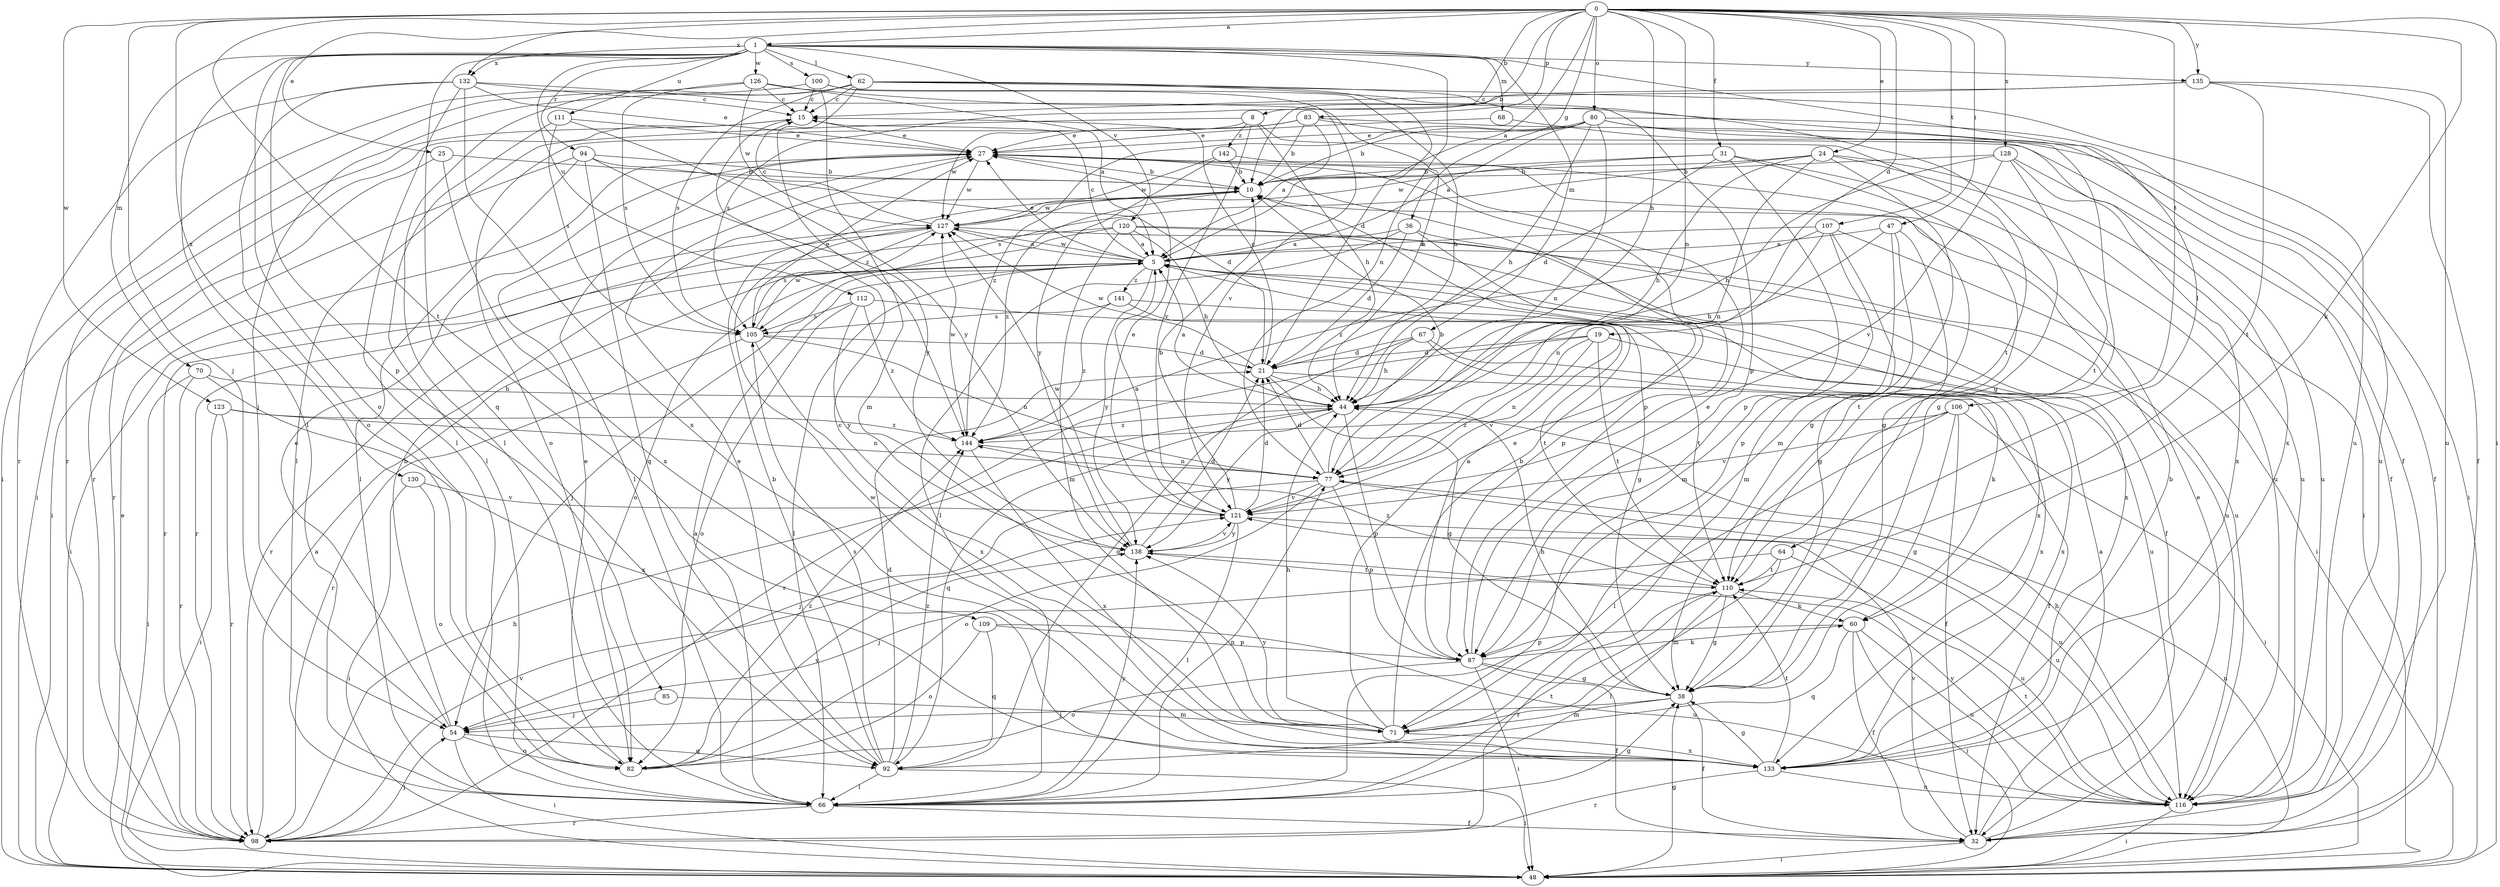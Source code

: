 strict digraph  {
0;
1;
5;
8;
10;
15;
19;
21;
24;
25;
27;
31;
32;
36;
38;
44;
47;
48;
54;
60;
62;
64;
66;
67;
68;
70;
71;
77;
80;
82;
83;
85;
87;
92;
94;
98;
100;
105;
106;
107;
109;
110;
111;
112;
116;
120;
121;
123;
126;
127;
128;
130;
132;
133;
135;
138;
141;
142;
144;
0 -> 1  [label=a];
0 -> 5  [label=a];
0 -> 8  [label=b];
0 -> 10  [label=b];
0 -> 19  [label=d];
0 -> 24  [label=e];
0 -> 25  [label=e];
0 -> 31  [label=f];
0 -> 36  [label=g];
0 -> 44  [label=h];
0 -> 47  [label=i];
0 -> 48  [label=i];
0 -> 54  [label=j];
0 -> 60  [label=k];
0 -> 77  [label=n];
0 -> 80  [label=o];
0 -> 83  [label=p];
0 -> 106  [label=t];
0 -> 107  [label=t];
0 -> 109  [label=t];
0 -> 123  [label=w];
0 -> 128  [label=x];
0 -> 130  [label=x];
0 -> 132  [label=x];
0 -> 135  [label=y];
1 -> 62  [label=l];
1 -> 64  [label=l];
1 -> 66  [label=l];
1 -> 67  [label=m];
1 -> 68  [label=m];
1 -> 70  [label=m];
1 -> 77  [label=n];
1 -> 82  [label=o];
1 -> 85  [label=p];
1 -> 92  [label=q];
1 -> 94  [label=r];
1 -> 100  [label=s];
1 -> 111  [label=u];
1 -> 112  [label=u];
1 -> 120  [label=v];
1 -> 126  [label=w];
1 -> 132  [label=x];
1 -> 135  [label=y];
5 -> 15  [label=c];
5 -> 27  [label=e];
5 -> 38  [label=g];
5 -> 54  [label=j];
5 -> 66  [label=l];
5 -> 98  [label=r];
5 -> 127  [label=w];
5 -> 133  [label=x];
5 -> 138  [label=y];
5 -> 141  [label=z];
8 -> 44  [label=h];
8 -> 66  [label=l];
8 -> 110  [label=t];
8 -> 121  [label=v];
8 -> 127  [label=w];
8 -> 142  [label=z];
10 -> 127  [label=w];
10 -> 144  [label=z];
15 -> 27  [label=e];
15 -> 48  [label=i];
15 -> 98  [label=r];
19 -> 21  [label=d];
19 -> 77  [label=n];
19 -> 98  [label=r];
19 -> 110  [label=t];
19 -> 121  [label=v];
19 -> 133  [label=x];
21 -> 15  [label=c];
21 -> 32  [label=f];
21 -> 38  [label=g];
21 -> 44  [label=h];
21 -> 127  [label=w];
24 -> 10  [label=b];
24 -> 44  [label=h];
24 -> 48  [label=i];
24 -> 71  [label=m];
24 -> 77  [label=n];
24 -> 105  [label=s];
24 -> 116  [label=u];
25 -> 10  [label=b];
25 -> 98  [label=r];
25 -> 133  [label=x];
27 -> 10  [label=b];
27 -> 66  [label=l];
27 -> 87  [label=p];
27 -> 127  [label=w];
31 -> 10  [label=b];
31 -> 21  [label=d];
31 -> 38  [label=g];
31 -> 87  [label=p];
31 -> 116  [label=u];
31 -> 127  [label=w];
32 -> 5  [label=a];
32 -> 27  [label=e];
32 -> 48  [label=i];
32 -> 121  [label=v];
36 -> 5  [label=a];
36 -> 21  [label=d];
36 -> 66  [label=l];
36 -> 87  [label=p];
36 -> 133  [label=x];
38 -> 32  [label=f];
38 -> 44  [label=h];
38 -> 54  [label=j];
38 -> 71  [label=m];
44 -> 5  [label=a];
44 -> 87  [label=p];
44 -> 92  [label=q];
44 -> 138  [label=y];
44 -> 144  [label=z];
47 -> 5  [label=a];
47 -> 44  [label=h];
47 -> 71  [label=m];
47 -> 87  [label=p];
47 -> 110  [label=t];
48 -> 27  [label=e];
48 -> 38  [label=g];
48 -> 77  [label=n];
54 -> 10  [label=b];
54 -> 27  [label=e];
54 -> 48  [label=i];
54 -> 82  [label=o];
54 -> 92  [label=q];
60 -> 32  [label=f];
60 -> 48  [label=i];
60 -> 87  [label=p];
60 -> 92  [label=q];
60 -> 116  [label=u];
62 -> 15  [label=c];
62 -> 21  [label=d];
62 -> 38  [label=g];
62 -> 54  [label=j];
62 -> 66  [label=l];
62 -> 87  [label=p];
62 -> 105  [label=s];
62 -> 116  [label=u];
62 -> 144  [label=z];
64 -> 54  [label=j];
64 -> 71  [label=m];
64 -> 110  [label=t];
64 -> 116  [label=u];
66 -> 5  [label=a];
66 -> 32  [label=f];
66 -> 38  [label=g];
66 -> 77  [label=n];
66 -> 98  [label=r];
66 -> 110  [label=t];
66 -> 138  [label=y];
67 -> 21  [label=d];
67 -> 44  [label=h];
67 -> 60  [label=k];
67 -> 92  [label=q];
67 -> 133  [label=x];
68 -> 27  [label=e];
68 -> 133  [label=x];
70 -> 44  [label=h];
70 -> 48  [label=i];
70 -> 98  [label=r];
70 -> 133  [label=x];
71 -> 10  [label=b];
71 -> 15  [label=c];
71 -> 27  [label=e];
71 -> 44  [label=h];
71 -> 133  [label=x];
71 -> 138  [label=y];
77 -> 10  [label=b];
77 -> 21  [label=d];
77 -> 54  [label=j];
77 -> 82  [label=o];
77 -> 87  [label=p];
77 -> 116  [label=u];
77 -> 121  [label=v];
80 -> 5  [label=a];
80 -> 10  [label=b];
80 -> 27  [label=e];
80 -> 32  [label=f];
80 -> 38  [label=g];
80 -> 44  [label=h];
80 -> 77  [label=n];
80 -> 116  [label=u];
80 -> 144  [label=z];
82 -> 27  [label=e];
82 -> 138  [label=y];
82 -> 144  [label=z];
83 -> 5  [label=a];
83 -> 10  [label=b];
83 -> 27  [label=e];
83 -> 32  [label=f];
83 -> 48  [label=i];
83 -> 82  [label=o];
85 -> 54  [label=j];
85 -> 71  [label=m];
87 -> 5  [label=a];
87 -> 27  [label=e];
87 -> 32  [label=f];
87 -> 38  [label=g];
87 -> 48  [label=i];
87 -> 60  [label=k];
87 -> 82  [label=o];
92 -> 10  [label=b];
92 -> 21  [label=d];
92 -> 27  [label=e];
92 -> 48  [label=i];
92 -> 66  [label=l];
92 -> 105  [label=s];
92 -> 144  [label=z];
94 -> 10  [label=b];
94 -> 21  [label=d];
94 -> 48  [label=i];
94 -> 66  [label=l];
94 -> 92  [label=q];
94 -> 138  [label=y];
98 -> 5  [label=a];
98 -> 44  [label=h];
98 -> 54  [label=j];
98 -> 121  [label=v];
100 -> 15  [label=c];
100 -> 44  [label=h];
100 -> 71  [label=m];
100 -> 98  [label=r];
100 -> 121  [label=v];
105 -> 21  [label=d];
105 -> 27  [label=e];
105 -> 77  [label=n];
105 -> 98  [label=r];
105 -> 127  [label=w];
105 -> 133  [label=x];
106 -> 32  [label=f];
106 -> 38  [label=g];
106 -> 48  [label=i];
106 -> 66  [label=l];
106 -> 121  [label=v];
106 -> 144  [label=z];
107 -> 5  [label=a];
107 -> 38  [label=g];
107 -> 48  [label=i];
107 -> 71  [label=m];
107 -> 77  [label=n];
107 -> 144  [label=z];
109 -> 82  [label=o];
109 -> 87  [label=p];
109 -> 92  [label=q];
109 -> 116  [label=u];
110 -> 38  [label=g];
110 -> 60  [label=k];
110 -> 66  [label=l];
110 -> 98  [label=r];
110 -> 144  [label=z];
111 -> 27  [label=e];
111 -> 66  [label=l];
111 -> 105  [label=s];
111 -> 138  [label=y];
112 -> 82  [label=o];
112 -> 105  [label=s];
112 -> 110  [label=t];
112 -> 138  [label=y];
112 -> 144  [label=z];
116 -> 44  [label=h];
116 -> 48  [label=i];
116 -> 110  [label=t];
116 -> 138  [label=y];
120 -> 5  [label=a];
120 -> 32  [label=f];
120 -> 44  [label=h];
120 -> 71  [label=m];
120 -> 82  [label=o];
120 -> 98  [label=r];
120 -> 116  [label=u];
121 -> 5  [label=a];
121 -> 10  [label=b];
121 -> 21  [label=d];
121 -> 27  [label=e];
121 -> 66  [label=l];
121 -> 116  [label=u];
121 -> 138  [label=y];
123 -> 48  [label=i];
123 -> 77  [label=n];
123 -> 98  [label=r];
123 -> 144  [label=z];
126 -> 5  [label=a];
126 -> 15  [label=c];
126 -> 32  [label=f];
126 -> 48  [label=i];
126 -> 105  [label=s];
126 -> 127  [label=w];
127 -> 5  [label=a];
127 -> 15  [label=c];
127 -> 48  [label=i];
127 -> 98  [label=r];
127 -> 105  [label=s];
127 -> 116  [label=u];
128 -> 10  [label=b];
128 -> 44  [label=h];
128 -> 110  [label=t];
128 -> 116  [label=u];
128 -> 121  [label=v];
128 -> 133  [label=x];
130 -> 48  [label=i];
130 -> 82  [label=o];
130 -> 121  [label=v];
132 -> 15  [label=c];
132 -> 27  [label=e];
132 -> 44  [label=h];
132 -> 66  [label=l];
132 -> 82  [label=o];
132 -> 98  [label=r];
132 -> 133  [label=x];
133 -> 10  [label=b];
133 -> 38  [label=g];
133 -> 98  [label=r];
133 -> 110  [label=t];
133 -> 116  [label=u];
133 -> 127  [label=w];
135 -> 15  [label=c];
135 -> 32  [label=f];
135 -> 105  [label=s];
135 -> 110  [label=t];
135 -> 116  [label=u];
138 -> 21  [label=d];
138 -> 110  [label=t];
138 -> 121  [label=v];
138 -> 127  [label=w];
141 -> 105  [label=s];
141 -> 110  [label=t];
141 -> 116  [label=u];
141 -> 144  [label=z];
142 -> 10  [label=b];
142 -> 38  [label=g];
142 -> 127  [label=w];
142 -> 138  [label=y];
144 -> 77  [label=n];
144 -> 127  [label=w];
144 -> 133  [label=x];
}
